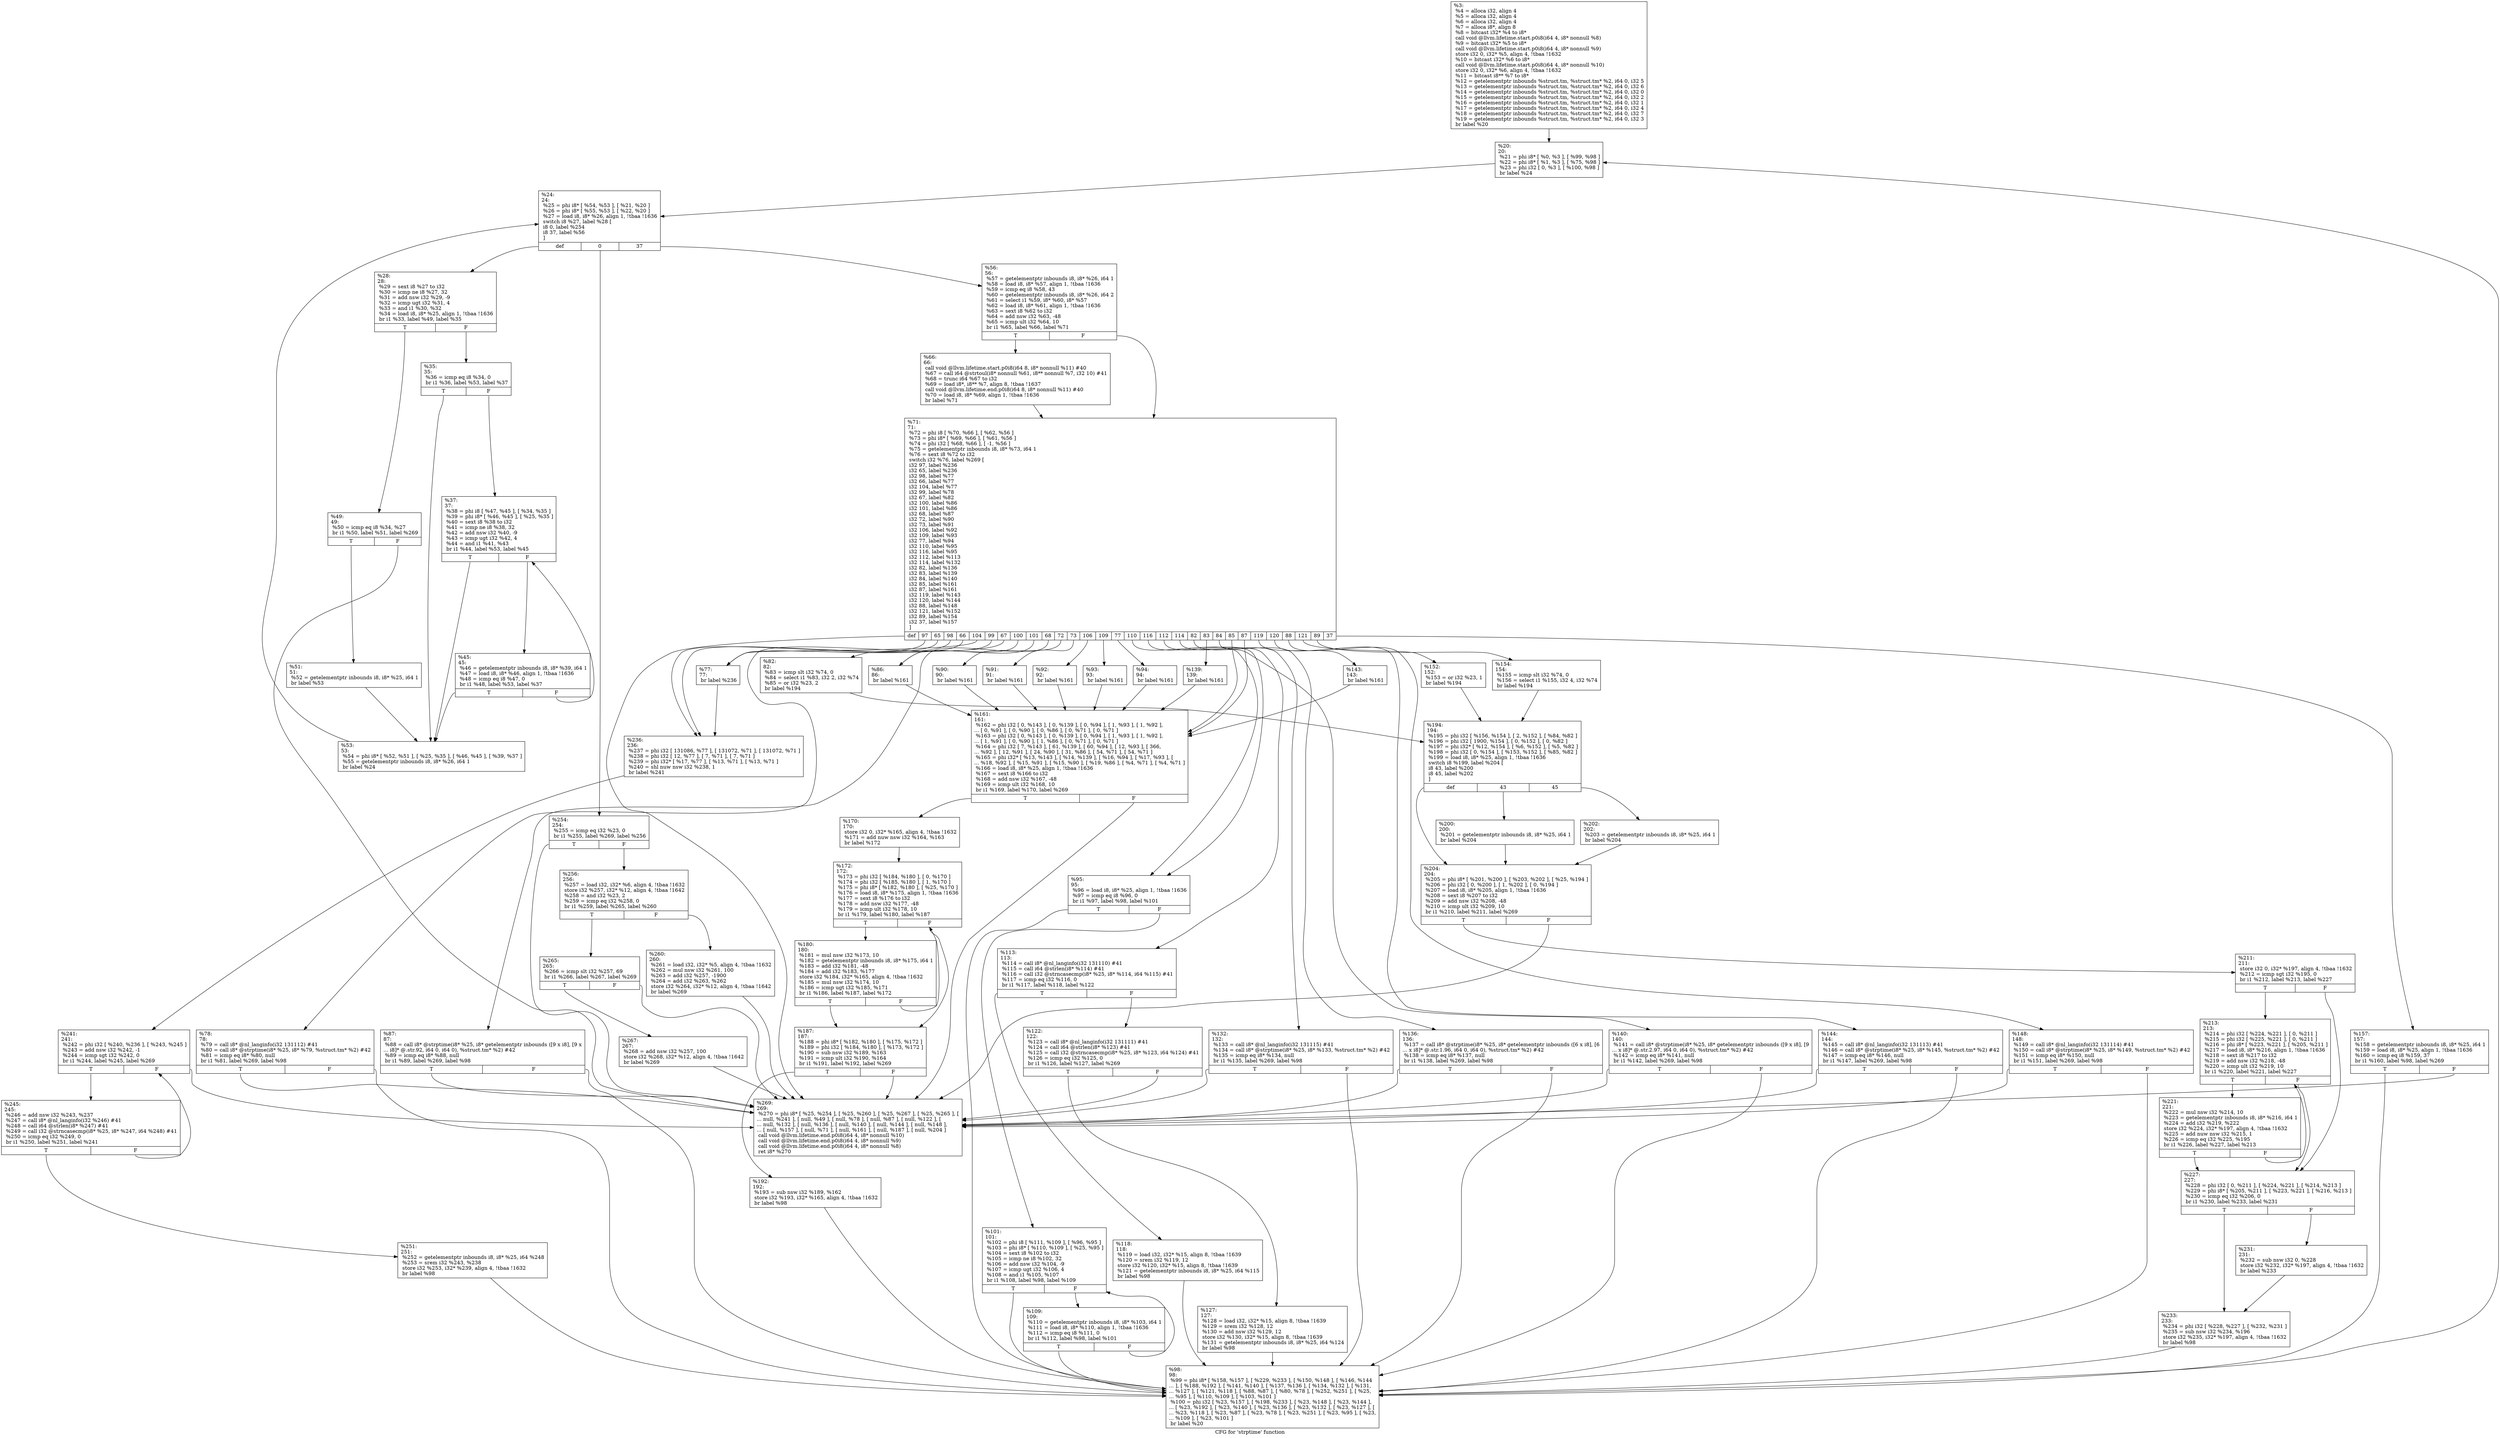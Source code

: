 digraph "CFG for 'strptime' function" {
	label="CFG for 'strptime' function";

	Node0x160bad0 [shape=record,label="{%3:\l  %4 = alloca i32, align 4\l  %5 = alloca i32, align 4\l  %6 = alloca i32, align 4\l  %7 = alloca i8*, align 8\l  %8 = bitcast i32* %4 to i8*\l  call void @llvm.lifetime.start.p0i8(i64 4, i8* nonnull %8)\l  %9 = bitcast i32* %5 to i8*\l  call void @llvm.lifetime.start.p0i8(i64 4, i8* nonnull %9)\l  store i32 0, i32* %5, align 4, !tbaa !1632\l  %10 = bitcast i32* %6 to i8*\l  call void @llvm.lifetime.start.p0i8(i64 4, i8* nonnull %10)\l  store i32 0, i32* %6, align 4, !tbaa !1632\l  %11 = bitcast i8** %7 to i8*\l  %12 = getelementptr inbounds %struct.tm, %struct.tm* %2, i64 0, i32 5\l  %13 = getelementptr inbounds %struct.tm, %struct.tm* %2, i64 0, i32 6\l  %14 = getelementptr inbounds %struct.tm, %struct.tm* %2, i64 0, i32 0\l  %15 = getelementptr inbounds %struct.tm, %struct.tm* %2, i64 0, i32 2\l  %16 = getelementptr inbounds %struct.tm, %struct.tm* %2, i64 0, i32 1\l  %17 = getelementptr inbounds %struct.tm, %struct.tm* %2, i64 0, i32 4\l  %18 = getelementptr inbounds %struct.tm, %struct.tm* %2, i64 0, i32 7\l  %19 = getelementptr inbounds %struct.tm, %struct.tm* %2, i64 0, i32 3\l  br label %20\l}"];
	Node0x160bad0 -> Node0x160c1f0;
	Node0x160c1f0 [shape=record,label="{%20:\l20:                                               \l  %21 = phi i8* [ %0, %3 ], [ %99, %98 ]\l  %22 = phi i8* [ %1, %3 ], [ %75, %98 ]\l  %23 = phi i32 [ 0, %3 ], [ %100, %98 ]\l  br label %24\l}"];
	Node0x160c1f0 -> Node0x160c240;
	Node0x160c240 [shape=record,label="{%24:\l24:                                               \l  %25 = phi i8* [ %54, %53 ], [ %21, %20 ]\l  %26 = phi i8* [ %55, %53 ], [ %22, %20 ]\l  %27 = load i8, i8* %26, align 1, !tbaa !1636\l  switch i8 %27, label %28 [\l    i8 0, label %254\l    i8 37, label %56\l  ]\l|{<s0>def|<s1>0|<s2>37}}"];
	Node0x160c240:s0 -> Node0x160c290;
	Node0x160c240:s1 -> Node0x160d4b0;
	Node0x160c240:s2 -> Node0x160c4c0;
	Node0x160c290 [shape=record,label="{%28:\l28:                                               \l  %29 = sext i8 %27 to i32\l  %30 = icmp ne i8 %27, 32\l  %31 = add nsw i32 %29, -9\l  %32 = icmp ugt i32 %31, 4\l  %33 = and i1 %30, %32\l  %34 = load i8, i8* %25, align 1, !tbaa !1636\l  br i1 %33, label %49, label %35\l|{<s0>T|<s1>F}}"];
	Node0x160c290:s0 -> Node0x160c3d0;
	Node0x160c290:s1 -> Node0x160c2e0;
	Node0x160c2e0 [shape=record,label="{%35:\l35:                                               \l  %36 = icmp eq i8 %34, 0\l  br i1 %36, label %53, label %37\l|{<s0>T|<s1>F}}"];
	Node0x160c2e0:s0 -> Node0x160c470;
	Node0x160c2e0:s1 -> Node0x160c330;
	Node0x160c330 [shape=record,label="{%37:\l37:                                               \l  %38 = phi i8 [ %47, %45 ], [ %34, %35 ]\l  %39 = phi i8* [ %46, %45 ], [ %25, %35 ]\l  %40 = sext i8 %38 to i32\l  %41 = icmp ne i8 %38, 32\l  %42 = add nsw i32 %40, -9\l  %43 = icmp ugt i32 %42, 4\l  %44 = and i1 %41, %43\l  br i1 %44, label %53, label %45\l|{<s0>T|<s1>F}}"];
	Node0x160c330:s0 -> Node0x160c470;
	Node0x160c330:s1 -> Node0x160c380;
	Node0x160c380 [shape=record,label="{%45:\l45:                                               \l  %46 = getelementptr inbounds i8, i8* %39, i64 1\l  %47 = load i8, i8* %46, align 1, !tbaa !1636\l  %48 = icmp eq i8 %47, 0\l  br i1 %48, label %53, label %37\l|{<s0>T|<s1>F}}"];
	Node0x160c380:s0 -> Node0x160c470;
	Node0x160c380:s1 -> Node0x160c330;
	Node0x160c3d0 [shape=record,label="{%49:\l49:                                               \l  %50 = icmp eq i8 %34, %27\l  br i1 %50, label %51, label %269\l|{<s0>T|<s1>F}}"];
	Node0x160c3d0:s0 -> Node0x160c420;
	Node0x160c3d0:s1 -> Node0x160d640;
	Node0x160c420 [shape=record,label="{%51:\l51:                                               \l  %52 = getelementptr inbounds i8, i8* %25, i64 1\l  br label %53\l}"];
	Node0x160c420 -> Node0x160c470;
	Node0x160c470 [shape=record,label="{%53:\l53:                                               \l  %54 = phi i8* [ %52, %51 ], [ %25, %35 ], [ %46, %45 ], [ %39, %37 ]\l  %55 = getelementptr inbounds i8, i8* %26, i64 1\l  br label %24\l}"];
	Node0x160c470 -> Node0x160c240;
	Node0x160c4c0 [shape=record,label="{%56:\l56:                                               \l  %57 = getelementptr inbounds i8, i8* %26, i64 1\l  %58 = load i8, i8* %57, align 1, !tbaa !1636\l  %59 = icmp eq i8 %58, 43\l  %60 = getelementptr inbounds i8, i8* %26, i64 2\l  %61 = select i1 %59, i8* %60, i8* %57\l  %62 = load i8, i8* %61, align 1, !tbaa !1636\l  %63 = sext i8 %62 to i32\l  %64 = add nsw i32 %63, -48\l  %65 = icmp ult i32 %64, 10\l  br i1 %65, label %66, label %71\l|{<s0>T|<s1>F}}"];
	Node0x160c4c0:s0 -> Node0x160c510;
	Node0x160c4c0:s1 -> Node0x160c560;
	Node0x160c510 [shape=record,label="{%66:\l66:                                               \l  call void @llvm.lifetime.start.p0i8(i64 8, i8* nonnull %11) #40\l  %67 = call i64 @strtoul(i8* nonnull %61, i8** nonnull %7, i32 10) #41\l  %68 = trunc i64 %67 to i32\l  %69 = load i8*, i8** %7, align 8, !tbaa !1637\l  call void @llvm.lifetime.end.p0i8(i64 8, i8* nonnull %11) #40\l  %70 = load i8, i8* %69, align 1, !tbaa !1636\l  br label %71\l}"];
	Node0x160c510 -> Node0x160c560;
	Node0x160c560 [shape=record,label="{%71:\l71:                                               \l  %72 = phi i8 [ %70, %66 ], [ %62, %56 ]\l  %73 = phi i8* [ %69, %66 ], [ %61, %56 ]\l  %74 = phi i32 [ %68, %66 ], [ -1, %56 ]\l  %75 = getelementptr inbounds i8, i8* %73, i64 1\l  %76 = sext i8 %72 to i32\l  switch i32 %76, label %269 [\l    i32 97, label %236\l    i32 65, label %236\l    i32 98, label %77\l    i32 66, label %77\l    i32 104, label %77\l    i32 99, label %78\l    i32 67, label %82\l    i32 100, label %86\l    i32 101, label %86\l    i32 68, label %87\l    i32 72, label %90\l    i32 73, label %91\l    i32 106, label %92\l    i32 109, label %93\l    i32 77, label %94\l    i32 110, label %95\l    i32 116, label %95\l    i32 112, label %113\l    i32 114, label %132\l    i32 82, label %136\l    i32 83, label %139\l    i32 84, label %140\l    i32 85, label %161\l    i32 87, label %161\l    i32 119, label %143\l    i32 120, label %144\l    i32 88, label %148\l    i32 121, label %152\l    i32 89, label %154\l    i32 37, label %157\l  ]\l|{<s0>def|<s1>97|<s2>65|<s3>98|<s4>66|<s5>104|<s6>99|<s7>67|<s8>100|<s9>101|<s10>68|<s11>72|<s12>73|<s13>106|<s14>109|<s15>77|<s16>110|<s17>116|<s18>112|<s19>114|<s20>82|<s21>83|<s22>84|<s23>85|<s24>87|<s25>119|<s26>120|<s27>88|<s28>121|<s29>89|<s30>37}}"];
	Node0x160c560:s0 -> Node0x160d640;
	Node0x160c560:s1 -> Node0x160d370;
	Node0x160c560:s2 -> Node0x160d370;
	Node0x160c560:s3 -> Node0x160c5b0;
	Node0x160c560:s4 -> Node0x160c5b0;
	Node0x160c560:s5 -> Node0x160c5b0;
	Node0x160c560:s6 -> Node0x160c600;
	Node0x160c560:s7 -> Node0x160c650;
	Node0x160c560:s8 -> Node0x160c6a0;
	Node0x160c560:s9 -> Node0x160c6a0;
	Node0x160c560:s10 -> Node0x160c6f0;
	Node0x160c560:s11 -> Node0x160c740;
	Node0x160c560:s12 -> Node0x160c790;
	Node0x160c560:s13 -> Node0x160c7e0;
	Node0x160c560:s14 -> Node0x160c830;
	Node0x160c560:s15 -> Node0x160c880;
	Node0x160c560:s16 -> Node0x160c8d0;
	Node0x160c560:s17 -> Node0x160c8d0;
	Node0x160c560:s18 -> Node0x160ca10;
	Node0x160c560:s19 -> Node0x160cb50;
	Node0x160c560:s20 -> Node0x160cba0;
	Node0x160c560:s21 -> Node0x160cbf0;
	Node0x160c560:s22 -> Node0x160cc40;
	Node0x160c560:s23 -> Node0x160ce70;
	Node0x160c560:s24 -> Node0x160ce70;
	Node0x160c560:s25 -> Node0x160cc90;
	Node0x160c560:s26 -> Node0x160cce0;
	Node0x160c560:s27 -> Node0x160cd30;
	Node0x160c560:s28 -> Node0x160cd80;
	Node0x160c560:s29 -> Node0x160cdd0;
	Node0x160c560:s30 -> Node0x160ce20;
	Node0x160c5b0 [shape=record,label="{%77:\l77:                                               \l  br label %236\l}"];
	Node0x160c5b0 -> Node0x160d370;
	Node0x160c600 [shape=record,label="{%78:\l78:                                               \l  %79 = call i8* @nl_langinfo(i32 131112) #41\l  %80 = call i8* @strptime(i8* %25, i8* %79, %struct.tm* %2) #42\l  %81 = icmp eq i8* %80, null\l  br i1 %81, label %269, label %98\l|{<s0>T|<s1>F}}"];
	Node0x160c600:s0 -> Node0x160d640;
	Node0x160c600:s1 -> Node0x160c920;
	Node0x160c650 [shape=record,label="{%82:\l82:                                               \l  %83 = icmp slt i32 %74, 0\l  %84 = select i1 %83, i32 2, i32 %74\l  %85 = or i32 %23, 2\l  br label %194\l}"];
	Node0x160c650 -> Node0x160d050;
	Node0x160c6a0 [shape=record,label="{%86:\l86:                                               \l  br label %161\l}"];
	Node0x160c6a0 -> Node0x160ce70;
	Node0x160c6f0 [shape=record,label="{%87:\l87:                                               \l  %88 = call i8* @strptime(i8* %25, i8* getelementptr inbounds ([9 x i8], [9 x\l... i8]* @.str.92, i64 0, i64 0), %struct.tm* %2) #42\l  %89 = icmp eq i8* %88, null\l  br i1 %89, label %269, label %98\l|{<s0>T|<s1>F}}"];
	Node0x160c6f0:s0 -> Node0x160d640;
	Node0x160c6f0:s1 -> Node0x160c920;
	Node0x160c740 [shape=record,label="{%90:\l90:                                               \l  br label %161\l}"];
	Node0x160c740 -> Node0x160ce70;
	Node0x160c790 [shape=record,label="{%91:\l91:                                               \l  br label %161\l}"];
	Node0x160c790 -> Node0x160ce70;
	Node0x160c7e0 [shape=record,label="{%92:\l92:                                               \l  br label %161\l}"];
	Node0x160c7e0 -> Node0x160ce70;
	Node0x160c830 [shape=record,label="{%93:\l93:                                               \l  br label %161\l}"];
	Node0x160c830 -> Node0x160ce70;
	Node0x160c880 [shape=record,label="{%94:\l94:                                               \l  br label %161\l}"];
	Node0x160c880 -> Node0x160ce70;
	Node0x160c8d0 [shape=record,label="{%95:\l95:                                               \l  %96 = load i8, i8* %25, align 1, !tbaa !1636\l  %97 = icmp eq i8 %96, 0\l  br i1 %97, label %98, label %101\l|{<s0>T|<s1>F}}"];
	Node0x160c8d0:s0 -> Node0x160c920;
	Node0x160c8d0:s1 -> Node0x160c970;
	Node0x160c920 [shape=record,label="{%98:\l98:                                               \l  %99 = phi i8* [ %158, %157 ], [ %229, %233 ], [ %150, %148 ], [ %146, %144\l... ], [ %188, %192 ], [ %141, %140 ], [ %137, %136 ], [ %134, %132 ], [ %131,\l... %127 ], [ %121, %118 ], [ %88, %87 ], [ %80, %78 ], [ %252, %251 ], [ %25,\l... %95 ], [ %110, %109 ], [ %103, %101 ]\l  %100 = phi i32 [ %23, %157 ], [ %198, %233 ], [ %23, %148 ], [ %23, %144 ],\l... [ %23, %192 ], [ %23, %140 ], [ %23, %136 ], [ %23, %132 ], [ %23, %127 ], [\l... %23, %118 ], [ %23, %87 ], [ %23, %78 ], [ %23, %251 ], [ %23, %95 ], [ %23,\l... %109 ], [ %23, %101 ]\l  br label %20\l}"];
	Node0x160c920 -> Node0x160c1f0;
	Node0x160c970 [shape=record,label="{%101:\l101:                                              \l  %102 = phi i8 [ %111, %109 ], [ %96, %95 ]\l  %103 = phi i8* [ %110, %109 ], [ %25, %95 ]\l  %104 = sext i8 %102 to i32\l  %105 = icmp ne i8 %102, 32\l  %106 = add nsw i32 %104, -9\l  %107 = icmp ugt i32 %106, 4\l  %108 = and i1 %105, %107\l  br i1 %108, label %98, label %109\l|{<s0>T|<s1>F}}"];
	Node0x160c970:s0 -> Node0x160c920;
	Node0x160c970:s1 -> Node0x160c9c0;
	Node0x160c9c0 [shape=record,label="{%109:\l109:                                              \l  %110 = getelementptr inbounds i8, i8* %103, i64 1\l  %111 = load i8, i8* %110, align 1, !tbaa !1636\l  %112 = icmp eq i8 %111, 0\l  br i1 %112, label %98, label %101\l|{<s0>T|<s1>F}}"];
	Node0x160c9c0:s0 -> Node0x160c920;
	Node0x160c9c0:s1 -> Node0x160c970;
	Node0x160ca10 [shape=record,label="{%113:\l113:                                              \l  %114 = call i8* @nl_langinfo(i32 131110) #41\l  %115 = call i64 @strlen(i8* %114) #41\l  %116 = call i32 @strncasecmp(i8* %25, i8* %114, i64 %115) #41\l  %117 = icmp eq i32 %116, 0\l  br i1 %117, label %118, label %122\l|{<s0>T|<s1>F}}"];
	Node0x160ca10:s0 -> Node0x160ca60;
	Node0x160ca10:s1 -> Node0x160cab0;
	Node0x160ca60 [shape=record,label="{%118:\l118:                                              \l  %119 = load i32, i32* %15, align 8, !tbaa !1639\l  %120 = srem i32 %119, 12\l  store i32 %120, i32* %15, align 8, !tbaa !1639\l  %121 = getelementptr inbounds i8, i8* %25, i64 %115\l  br label %98\l}"];
	Node0x160ca60 -> Node0x160c920;
	Node0x160cab0 [shape=record,label="{%122:\l122:                                              \l  %123 = call i8* @nl_langinfo(i32 131111) #41\l  %124 = call i64 @strlen(i8* %123) #41\l  %125 = call i32 @strncasecmp(i8* %25, i8* %123, i64 %124) #41\l  %126 = icmp eq i32 %125, 0\l  br i1 %126, label %127, label %269\l|{<s0>T|<s1>F}}"];
	Node0x160cab0:s0 -> Node0x160cb00;
	Node0x160cab0:s1 -> Node0x160d640;
	Node0x160cb00 [shape=record,label="{%127:\l127:                                              \l  %128 = load i32, i32* %15, align 8, !tbaa !1639\l  %129 = srem i32 %128, 12\l  %130 = add nsw i32 %129, 12\l  store i32 %130, i32* %15, align 8, !tbaa !1639\l  %131 = getelementptr inbounds i8, i8* %25, i64 %124\l  br label %98\l}"];
	Node0x160cb00 -> Node0x160c920;
	Node0x160cb50 [shape=record,label="{%132:\l132:                                              \l  %133 = call i8* @nl_langinfo(i32 131115) #41\l  %134 = call i8* @strptime(i8* %25, i8* %133, %struct.tm* %2) #42\l  %135 = icmp eq i8* %134, null\l  br i1 %135, label %269, label %98\l|{<s0>T|<s1>F}}"];
	Node0x160cb50:s0 -> Node0x160d640;
	Node0x160cb50:s1 -> Node0x160c920;
	Node0x160cba0 [shape=record,label="{%136:\l136:                                              \l  %137 = call i8* @strptime(i8* %25, i8* getelementptr inbounds ([6 x i8], [6\l... x i8]* @.str.1.96, i64 0, i64 0), %struct.tm* %2) #42\l  %138 = icmp eq i8* %137, null\l  br i1 %138, label %269, label %98\l|{<s0>T|<s1>F}}"];
	Node0x160cba0:s0 -> Node0x160d640;
	Node0x160cba0:s1 -> Node0x160c920;
	Node0x160cbf0 [shape=record,label="{%139:\l139:                                              \l  br label %161\l}"];
	Node0x160cbf0 -> Node0x160ce70;
	Node0x160cc40 [shape=record,label="{%140:\l140:                                              \l  %141 = call i8* @strptime(i8* %25, i8* getelementptr inbounds ([9 x i8], [9\l... x i8]* @.str.2.97, i64 0, i64 0), %struct.tm* %2) #42\l  %142 = icmp eq i8* %141, null\l  br i1 %142, label %269, label %98\l|{<s0>T|<s1>F}}"];
	Node0x160cc40:s0 -> Node0x160d640;
	Node0x160cc40:s1 -> Node0x160c920;
	Node0x160cc90 [shape=record,label="{%143:\l143:                                              \l  br label %161\l}"];
	Node0x160cc90 -> Node0x160ce70;
	Node0x160cce0 [shape=record,label="{%144:\l144:                                              \l  %145 = call i8* @nl_langinfo(i32 131113) #41\l  %146 = call i8* @strptime(i8* %25, i8* %145, %struct.tm* %2) #42\l  %147 = icmp eq i8* %146, null\l  br i1 %147, label %269, label %98\l|{<s0>T|<s1>F}}"];
	Node0x160cce0:s0 -> Node0x160d640;
	Node0x160cce0:s1 -> Node0x160c920;
	Node0x160cd30 [shape=record,label="{%148:\l148:                                              \l  %149 = call i8* @nl_langinfo(i32 131114) #41\l  %150 = call i8* @strptime(i8* %25, i8* %149, %struct.tm* %2) #42\l  %151 = icmp eq i8* %150, null\l  br i1 %151, label %269, label %98\l|{<s0>T|<s1>F}}"];
	Node0x160cd30:s0 -> Node0x160d640;
	Node0x160cd30:s1 -> Node0x160c920;
	Node0x160cd80 [shape=record,label="{%152:\l152:                                              \l  %153 = or i32 %23, 1\l  br label %194\l}"];
	Node0x160cd80 -> Node0x160d050;
	Node0x160cdd0 [shape=record,label="{%154:\l154:                                              \l  %155 = icmp slt i32 %74, 0\l  %156 = select i1 %155, i32 4, i32 %74\l  br label %194\l}"];
	Node0x160cdd0 -> Node0x160d050;
	Node0x160ce20 [shape=record,label="{%157:\l157:                                              \l  %158 = getelementptr inbounds i8, i8* %25, i64 1\l  %159 = load i8, i8* %25, align 1, !tbaa !1636\l  %160 = icmp eq i8 %159, 37\l  br i1 %160, label %98, label %269\l|{<s0>T|<s1>F}}"];
	Node0x160ce20:s0 -> Node0x160c920;
	Node0x160ce20:s1 -> Node0x160d640;
	Node0x160ce70 [shape=record,label="{%161:\l161:                                              \l  %162 = phi i32 [ 0, %143 ], [ 0, %139 ], [ 0, %94 ], [ 1, %93 ], [ 1, %92 ],\l... [ 0, %91 ], [ 0, %90 ], [ 0, %86 ], [ 0, %71 ], [ 0, %71 ]\l  %163 = phi i32 [ 0, %143 ], [ 0, %139 ], [ 0, %94 ], [ 1, %93 ], [ 1, %92 ],\l... [ 1, %91 ], [ 0, %90 ], [ 1, %86 ], [ 0, %71 ], [ 0, %71 ]\l  %164 = phi i32 [ 7, %143 ], [ 61, %139 ], [ 60, %94 ], [ 12, %93 ], [ 366,\l... %92 ], [ 12, %91 ], [ 24, %90 ], [ 31, %86 ], [ 54, %71 ], [ 54, %71 ]\l  %165 = phi i32* [ %13, %143 ], [ %14, %139 ], [ %16, %94 ], [ %17, %93 ], [\l... %18, %92 ], [ %15, %91 ], [ %15, %90 ], [ %19, %86 ], [ %4, %71 ], [ %4, %71 ]\l  %166 = load i8, i8* %25, align 1, !tbaa !1636\l  %167 = sext i8 %166 to i32\l  %168 = add nsw i32 %167, -48\l  %169 = icmp ult i32 %168, 10\l  br i1 %169, label %170, label %269\l|{<s0>T|<s1>F}}"];
	Node0x160ce70:s0 -> Node0x160cec0;
	Node0x160ce70:s1 -> Node0x160d640;
	Node0x160cec0 [shape=record,label="{%170:\l170:                                              \l  store i32 0, i32* %165, align 4, !tbaa !1632\l  %171 = add nuw nsw i32 %164, %163\l  br label %172\l}"];
	Node0x160cec0 -> Node0x160cf10;
	Node0x160cf10 [shape=record,label="{%172:\l172:                                              \l  %173 = phi i32 [ %184, %180 ], [ 0, %170 ]\l  %174 = phi i32 [ %185, %180 ], [ 1, %170 ]\l  %175 = phi i8* [ %182, %180 ], [ %25, %170 ]\l  %176 = load i8, i8* %175, align 1, !tbaa !1636\l  %177 = sext i8 %176 to i32\l  %178 = add nsw i32 %177, -48\l  %179 = icmp ult i32 %178, 10\l  br i1 %179, label %180, label %187\l|{<s0>T|<s1>F}}"];
	Node0x160cf10:s0 -> Node0x160cf60;
	Node0x160cf10:s1 -> Node0x160cfb0;
	Node0x160cf60 [shape=record,label="{%180:\l180:                                              \l  %181 = mul nsw i32 %173, 10\l  %182 = getelementptr inbounds i8, i8* %175, i64 1\l  %183 = add i32 %181, -48\l  %184 = add i32 %183, %177\l  store i32 %184, i32* %165, align 4, !tbaa !1632\l  %185 = mul nsw i32 %174, 10\l  %186 = icmp ugt i32 %185, %171\l  br i1 %186, label %187, label %172\l|{<s0>T|<s1>F}}"];
	Node0x160cf60:s0 -> Node0x160cfb0;
	Node0x160cf60:s1 -> Node0x160cf10;
	Node0x160cfb0 [shape=record,label="{%187:\l187:                                              \l  %188 = phi i8* [ %182, %180 ], [ %175, %172 ]\l  %189 = phi i32 [ %184, %180 ], [ %173, %172 ]\l  %190 = sub nsw i32 %189, %163\l  %191 = icmp ult i32 %190, %164\l  br i1 %191, label %192, label %269\l|{<s0>T|<s1>F}}"];
	Node0x160cfb0:s0 -> Node0x160d000;
	Node0x160cfb0:s1 -> Node0x160d640;
	Node0x160d000 [shape=record,label="{%192:\l192:                                              \l  %193 = sub nsw i32 %189, %162\l  store i32 %193, i32* %165, align 4, !tbaa !1632\l  br label %98\l}"];
	Node0x160d000 -> Node0x160c920;
	Node0x160d050 [shape=record,label="{%194:\l194:                                              \l  %195 = phi i32 [ %156, %154 ], [ 2, %152 ], [ %84, %82 ]\l  %196 = phi i32 [ 1900, %154 ], [ 0, %152 ], [ 0, %82 ]\l  %197 = phi i32* [ %12, %154 ], [ %6, %152 ], [ %5, %82 ]\l  %198 = phi i32 [ 0, %154 ], [ %153, %152 ], [ %85, %82 ]\l  %199 = load i8, i8* %25, align 1, !tbaa !1636\l  switch i8 %199, label %204 [\l    i8 43, label %200\l    i8 45, label %202\l  ]\l|{<s0>def|<s1>43|<s2>45}}"];
	Node0x160d050:s0 -> Node0x160d140;
	Node0x160d050:s1 -> Node0x160d0a0;
	Node0x160d050:s2 -> Node0x160d0f0;
	Node0x160d0a0 [shape=record,label="{%200:\l200:                                              \l  %201 = getelementptr inbounds i8, i8* %25, i64 1\l  br label %204\l}"];
	Node0x160d0a0 -> Node0x160d140;
	Node0x160d0f0 [shape=record,label="{%202:\l202:                                              \l  %203 = getelementptr inbounds i8, i8* %25, i64 1\l  br label %204\l}"];
	Node0x160d0f0 -> Node0x160d140;
	Node0x160d140 [shape=record,label="{%204:\l204:                                              \l  %205 = phi i8* [ %201, %200 ], [ %203, %202 ], [ %25, %194 ]\l  %206 = phi i32 [ 0, %200 ], [ 1, %202 ], [ 0, %194 ]\l  %207 = load i8, i8* %205, align 1, !tbaa !1636\l  %208 = sext i8 %207 to i32\l  %209 = add nsw i32 %208, -48\l  %210 = icmp ult i32 %209, 10\l  br i1 %210, label %211, label %269\l|{<s0>T|<s1>F}}"];
	Node0x160d140:s0 -> Node0x160d190;
	Node0x160d140:s1 -> Node0x160d640;
	Node0x160d190 [shape=record,label="{%211:\l211:                                              \l  store i32 0, i32* %197, align 4, !tbaa !1632\l  %212 = icmp sgt i32 %195, 0\l  br i1 %212, label %213, label %227\l|{<s0>T|<s1>F}}"];
	Node0x160d190:s0 -> Node0x160d1e0;
	Node0x160d190:s1 -> Node0x160d280;
	Node0x160d1e0 [shape=record,label="{%213:\l213:                                              \l  %214 = phi i32 [ %224, %221 ], [ 0, %211 ]\l  %215 = phi i32 [ %225, %221 ], [ 0, %211 ]\l  %216 = phi i8* [ %223, %221 ], [ %205, %211 ]\l  %217 = load i8, i8* %216, align 1, !tbaa !1636\l  %218 = sext i8 %217 to i32\l  %219 = add nsw i32 %218, -48\l  %220 = icmp ult i32 %219, 10\l  br i1 %220, label %221, label %227\l|{<s0>T|<s1>F}}"];
	Node0x160d1e0:s0 -> Node0x160d230;
	Node0x160d1e0:s1 -> Node0x160d280;
	Node0x160d230 [shape=record,label="{%221:\l221:                                              \l  %222 = mul nsw i32 %214, 10\l  %223 = getelementptr inbounds i8, i8* %216, i64 1\l  %224 = add i32 %219, %222\l  store i32 %224, i32* %197, align 4, !tbaa !1632\l  %225 = add nuw nsw i32 %215, 1\l  %226 = icmp eq i32 %225, %195\l  br i1 %226, label %227, label %213\l|{<s0>T|<s1>F}}"];
	Node0x160d230:s0 -> Node0x160d280;
	Node0x160d230:s1 -> Node0x160d1e0;
	Node0x160d280 [shape=record,label="{%227:\l227:                                              \l  %228 = phi i32 [ 0, %211 ], [ %224, %221 ], [ %214, %213 ]\l  %229 = phi i8* [ %205, %211 ], [ %223, %221 ], [ %216, %213 ]\l  %230 = icmp eq i32 %206, 0\l  br i1 %230, label %233, label %231\l|{<s0>T|<s1>F}}"];
	Node0x160d280:s0 -> Node0x160d320;
	Node0x160d280:s1 -> Node0x160d2d0;
	Node0x160d2d0 [shape=record,label="{%231:\l231:                                              \l  %232 = sub nsw i32 0, %228\l  store i32 %232, i32* %197, align 4, !tbaa !1632\l  br label %233\l}"];
	Node0x160d2d0 -> Node0x160d320;
	Node0x160d320 [shape=record,label="{%233:\l233:                                              \l  %234 = phi i32 [ %228, %227 ], [ %232, %231 ]\l  %235 = sub nsw i32 %234, %196\l  store i32 %235, i32* %197, align 4, !tbaa !1632\l  br label %98\l}"];
	Node0x160d320 -> Node0x160c920;
	Node0x160d370 [shape=record,label="{%236:\l236:                                              \l  %237 = phi i32 [ 131086, %77 ], [ 131072, %71 ], [ 131072, %71 ]\l  %238 = phi i32 [ 12, %77 ], [ 7, %71 ], [ 7, %71 ]\l  %239 = phi i32* [ %17, %77 ], [ %13, %71 ], [ %13, %71 ]\l  %240 = shl nuw nsw i32 %238, 1\l  br label %241\l}"];
	Node0x160d370 -> Node0x160d3c0;
	Node0x160d3c0 [shape=record,label="{%241:\l241:                                              \l  %242 = phi i32 [ %240, %236 ], [ %243, %245 ]\l  %243 = add nsw i32 %242, -1\l  %244 = icmp sgt i32 %242, 0\l  br i1 %244, label %245, label %269\l|{<s0>T|<s1>F}}"];
	Node0x160d3c0:s0 -> Node0x160d410;
	Node0x160d3c0:s1 -> Node0x160d640;
	Node0x160d410 [shape=record,label="{%245:\l245:                                              \l  %246 = add nsw i32 %243, %237\l  %247 = call i8* @nl_langinfo(i32 %246) #41\l  %248 = call i64 @strlen(i8* %247) #41\l  %249 = call i32 @strncasecmp(i8* %25, i8* %247, i64 %248) #41\l  %250 = icmp eq i32 %249, 0\l  br i1 %250, label %251, label %241\l|{<s0>T|<s1>F}}"];
	Node0x160d410:s0 -> Node0x160d460;
	Node0x160d410:s1 -> Node0x160d3c0;
	Node0x160d460 [shape=record,label="{%251:\l251:                                              \l  %252 = getelementptr inbounds i8, i8* %25, i64 %248\l  %253 = srem i32 %243, %238\l  store i32 %253, i32* %239, align 4, !tbaa !1632\l  br label %98\l}"];
	Node0x160d460 -> Node0x160c920;
	Node0x160d4b0 [shape=record,label="{%254:\l254:                                              \l  %255 = icmp eq i32 %23, 0\l  br i1 %255, label %269, label %256\l|{<s0>T|<s1>F}}"];
	Node0x160d4b0:s0 -> Node0x160d640;
	Node0x160d4b0:s1 -> Node0x160d500;
	Node0x160d500 [shape=record,label="{%256:\l256:                                              \l  %257 = load i32, i32* %6, align 4, !tbaa !1632\l  store i32 %257, i32* %12, align 4, !tbaa !1642\l  %258 = and i32 %23, 2\l  %259 = icmp eq i32 %258, 0\l  br i1 %259, label %265, label %260\l|{<s0>T|<s1>F}}"];
	Node0x160d500:s0 -> Node0x160d5a0;
	Node0x160d500:s1 -> Node0x160d550;
	Node0x160d550 [shape=record,label="{%260:\l260:                                              \l  %261 = load i32, i32* %5, align 4, !tbaa !1632\l  %262 = mul nsw i32 %261, 100\l  %263 = add i32 %257, -1900\l  %264 = add i32 %263, %262\l  store i32 %264, i32* %12, align 4, !tbaa !1642\l  br label %269\l}"];
	Node0x160d550 -> Node0x160d640;
	Node0x160d5a0 [shape=record,label="{%265:\l265:                                              \l  %266 = icmp slt i32 %257, 69\l  br i1 %266, label %267, label %269\l|{<s0>T|<s1>F}}"];
	Node0x160d5a0:s0 -> Node0x160d5f0;
	Node0x160d5a0:s1 -> Node0x160d640;
	Node0x160d5f0 [shape=record,label="{%267:\l267:                                              \l  %268 = add nsw i32 %257, 100\l  store i32 %268, i32* %12, align 4, !tbaa !1642\l  br label %269\l}"];
	Node0x160d5f0 -> Node0x160d640;
	Node0x160d640 [shape=record,label="{%269:\l269:                                              \l  %270 = phi i8* [ %25, %254 ], [ %25, %260 ], [ %25, %267 ], [ %25, %265 ], [\l... null, %241 ], [ null, %49 ], [ null, %78 ], [ null, %87 ], [ null, %122 ], [\l... null, %132 ], [ null, %136 ], [ null, %140 ], [ null, %144 ], [ null, %148 ],\l... [ null, %157 ], [ null, %71 ], [ null, %161 ], [ null, %187 ], [ null, %204 ]\l  call void @llvm.lifetime.end.p0i8(i64 4, i8* nonnull %10)\l  call void @llvm.lifetime.end.p0i8(i64 4, i8* nonnull %9)\l  call void @llvm.lifetime.end.p0i8(i64 4, i8* nonnull %8)\l  ret i8* %270\l}"];
}
